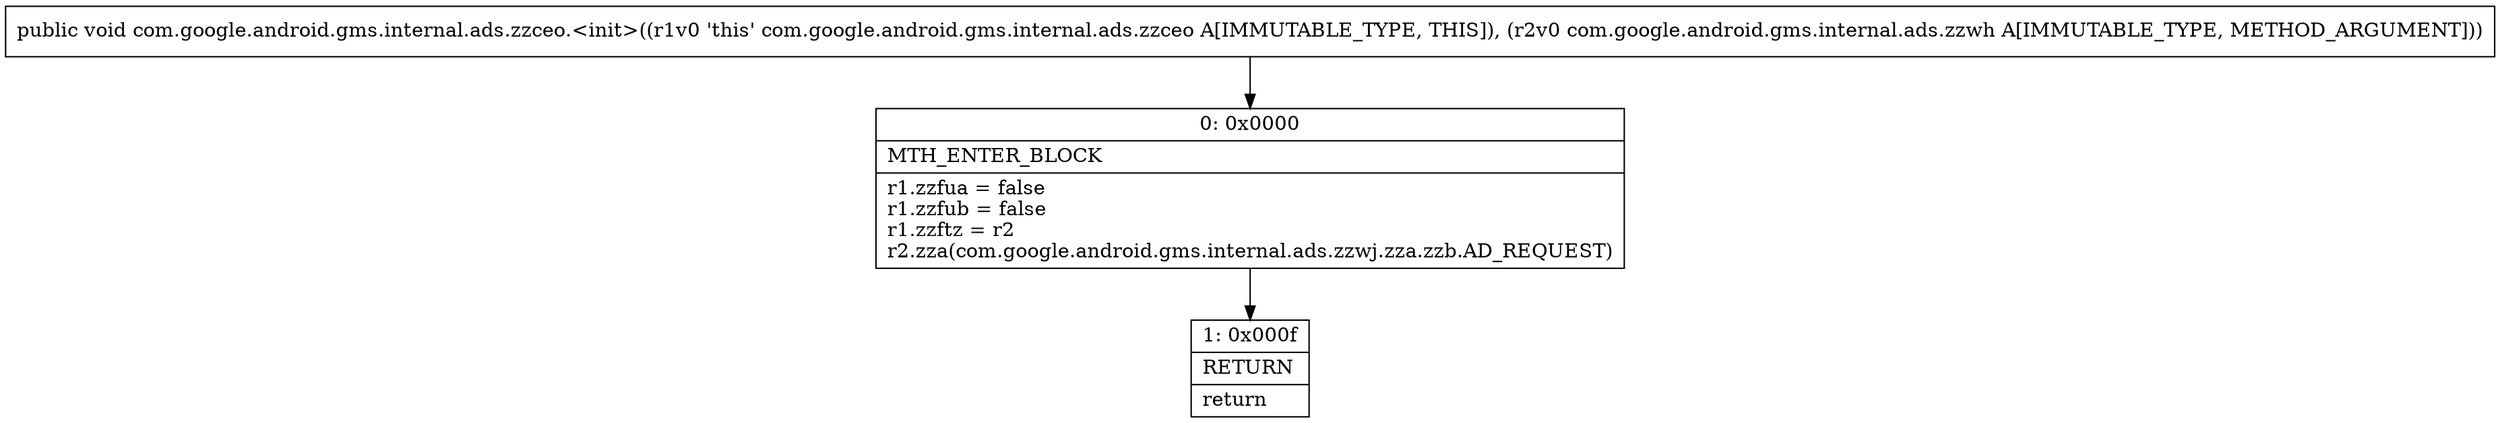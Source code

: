 digraph "CFG forcom.google.android.gms.internal.ads.zzceo.\<init\>(Lcom\/google\/android\/gms\/internal\/ads\/zzwh;)V" {
Node_0 [shape=record,label="{0\:\ 0x0000|MTH_ENTER_BLOCK\l|r1.zzfua = false\lr1.zzfub = false\lr1.zzftz = r2\lr2.zza(com.google.android.gms.internal.ads.zzwj.zza.zzb.AD_REQUEST)\l}"];
Node_1 [shape=record,label="{1\:\ 0x000f|RETURN\l|return\l}"];
MethodNode[shape=record,label="{public void com.google.android.gms.internal.ads.zzceo.\<init\>((r1v0 'this' com.google.android.gms.internal.ads.zzceo A[IMMUTABLE_TYPE, THIS]), (r2v0 com.google.android.gms.internal.ads.zzwh A[IMMUTABLE_TYPE, METHOD_ARGUMENT])) }"];
MethodNode -> Node_0;
Node_0 -> Node_1;
}

